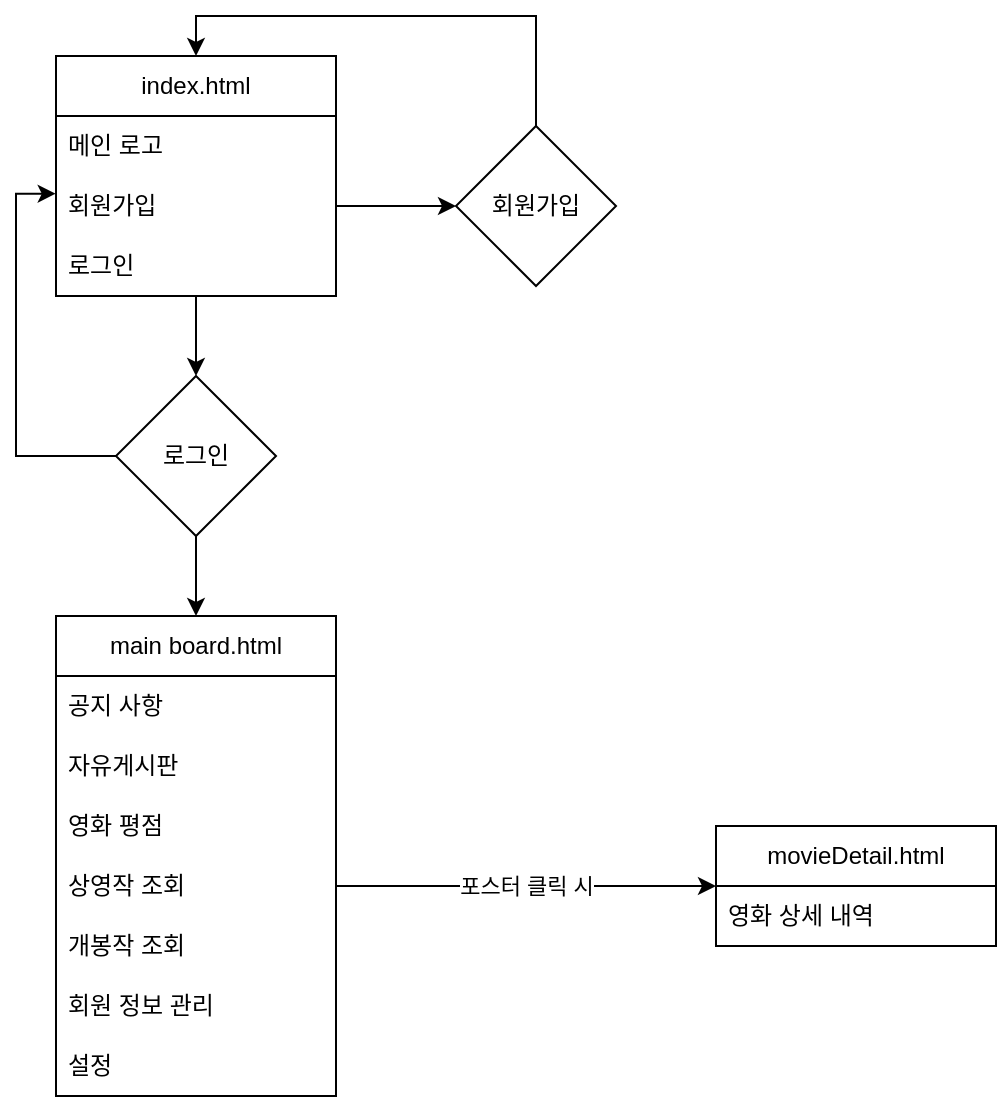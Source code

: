 <mxfile version="21.3.8" type="device">
  <diagram id="C5RBs43oDa-KdzZeNtuy" name="Page-1">
    <mxGraphModel dx="1018" dy="758" grid="1" gridSize="10" guides="1" tooltips="1" connect="1" arrows="1" fold="1" page="1" pageScale="1" pageWidth="827" pageHeight="1169" math="0" shadow="0">
      <root>
        <mxCell id="WIyWlLk6GJQsqaUBKTNV-0" />
        <mxCell id="WIyWlLk6GJQsqaUBKTNV-1" parent="WIyWlLk6GJQsqaUBKTNV-0" />
        <mxCell id="FQYoHjJK2Yg8YHJdUalX-17" style="edgeStyle=orthogonalEdgeStyle;rounded=0;orthogonalLoop=1;jettySize=auto;html=1;entryX=0.5;entryY=0;entryDx=0;entryDy=0;" parent="WIyWlLk6GJQsqaUBKTNV-1" source="FQYoHjJK2Yg8YHJdUalX-6" target="FQYoHjJK2Yg8YHJdUalX-18" edge="1">
          <mxGeometry relative="1" as="geometry">
            <mxPoint x="170" y="190" as="targetPoint" />
            <Array as="points" />
          </mxGeometry>
        </mxCell>
        <mxCell id="FQYoHjJK2Yg8YHJdUalX-6" value="index.html" style="swimlane;fontStyle=0;childLayout=stackLayout;horizontal=1;startSize=30;horizontalStack=0;resizeParent=1;resizeParentMax=0;resizeLast=0;collapsible=1;marginBottom=0;whiteSpace=wrap;html=1;" parent="WIyWlLk6GJQsqaUBKTNV-1" vertex="1">
          <mxGeometry x="40" y="40" width="140" height="120" as="geometry" />
        </mxCell>
        <mxCell id="FQYoHjJK2Yg8YHJdUalX-7" value="메인 로고" style="text;strokeColor=none;fillColor=none;align=left;verticalAlign=middle;spacingLeft=4;spacingRight=4;overflow=hidden;points=[[0,0.5],[1,0.5]];portConstraint=eastwest;rotatable=0;whiteSpace=wrap;html=1;" parent="FQYoHjJK2Yg8YHJdUalX-6" vertex="1">
          <mxGeometry y="30" width="140" height="30" as="geometry" />
        </mxCell>
        <mxCell id="FQYoHjJK2Yg8YHJdUalX-8" value="회원가입" style="text;strokeColor=none;fillColor=none;align=left;verticalAlign=middle;spacingLeft=4;spacingRight=4;overflow=hidden;points=[[0,0.5],[1,0.5]];portConstraint=eastwest;rotatable=0;whiteSpace=wrap;html=1;" parent="FQYoHjJK2Yg8YHJdUalX-6" vertex="1">
          <mxGeometry y="60" width="140" height="30" as="geometry" />
        </mxCell>
        <mxCell id="FQYoHjJK2Yg8YHJdUalX-9" value="로그인" style="text;strokeColor=none;fillColor=none;align=left;verticalAlign=middle;spacingLeft=4;spacingRight=4;overflow=hidden;points=[[0,0.5],[1,0.5]];portConstraint=eastwest;rotatable=0;whiteSpace=wrap;html=1;" parent="FQYoHjJK2Yg8YHJdUalX-6" vertex="1">
          <mxGeometry y="90" width="140" height="30" as="geometry" />
        </mxCell>
        <mxCell id="FQYoHjJK2Yg8YHJdUalX-10" value="main board.html" style="swimlane;fontStyle=0;childLayout=stackLayout;horizontal=1;startSize=30;horizontalStack=0;resizeParent=1;resizeParentMax=0;resizeLast=0;collapsible=1;marginBottom=0;whiteSpace=wrap;html=1;" parent="WIyWlLk6GJQsqaUBKTNV-1" vertex="1">
          <mxGeometry x="40" y="320" width="140" height="240" as="geometry" />
        </mxCell>
        <mxCell id="FQYoHjJK2Yg8YHJdUalX-11" value="공지 사항" style="text;strokeColor=none;fillColor=none;align=left;verticalAlign=middle;spacingLeft=4;spacingRight=4;overflow=hidden;points=[[0,0.5],[1,0.5]];portConstraint=eastwest;rotatable=0;whiteSpace=wrap;html=1;" parent="FQYoHjJK2Yg8YHJdUalX-10" vertex="1">
          <mxGeometry y="30" width="140" height="30" as="geometry" />
        </mxCell>
        <mxCell id="FQYoHjJK2Yg8YHJdUalX-12" value="자유게시판" style="text;strokeColor=none;fillColor=none;align=left;verticalAlign=middle;spacingLeft=4;spacingRight=4;overflow=hidden;points=[[0,0.5],[1,0.5]];portConstraint=eastwest;rotatable=0;whiteSpace=wrap;html=1;" parent="FQYoHjJK2Yg8YHJdUalX-10" vertex="1">
          <mxGeometry y="60" width="140" height="30" as="geometry" />
        </mxCell>
        <mxCell id="FQYoHjJK2Yg8YHJdUalX-13" value="영화 평점" style="text;strokeColor=none;fillColor=none;align=left;verticalAlign=middle;spacingLeft=4;spacingRight=4;overflow=hidden;points=[[0,0.5],[1,0.5]];portConstraint=eastwest;rotatable=0;whiteSpace=wrap;html=1;" parent="FQYoHjJK2Yg8YHJdUalX-10" vertex="1">
          <mxGeometry y="90" width="140" height="30" as="geometry" />
        </mxCell>
        <mxCell id="FQYoHjJK2Yg8YHJdUalX-25" value="상영작 조회" style="text;strokeColor=none;fillColor=none;align=left;verticalAlign=middle;spacingLeft=4;spacingRight=4;overflow=hidden;points=[[0,0.5],[1,0.5]];portConstraint=eastwest;rotatable=0;whiteSpace=wrap;html=1;" parent="FQYoHjJK2Yg8YHJdUalX-10" vertex="1">
          <mxGeometry y="120" width="140" height="30" as="geometry" />
        </mxCell>
        <mxCell id="FQYoHjJK2Yg8YHJdUalX-26" value="개봉작 조회" style="text;strokeColor=none;fillColor=none;align=left;verticalAlign=middle;spacingLeft=4;spacingRight=4;overflow=hidden;points=[[0,0.5],[1,0.5]];portConstraint=eastwest;rotatable=0;whiteSpace=wrap;html=1;" parent="FQYoHjJK2Yg8YHJdUalX-10" vertex="1">
          <mxGeometry y="150" width="140" height="30" as="geometry" />
        </mxCell>
        <mxCell id="FQYoHjJK2Yg8YHJdUalX-27" value="회원 정보 관리" style="text;strokeColor=none;fillColor=none;align=left;verticalAlign=middle;spacingLeft=4;spacingRight=4;overflow=hidden;points=[[0,0.5],[1,0.5]];portConstraint=eastwest;rotatable=0;whiteSpace=wrap;html=1;" parent="FQYoHjJK2Yg8YHJdUalX-10" vertex="1">
          <mxGeometry y="180" width="140" height="30" as="geometry" />
        </mxCell>
        <mxCell id="FQYoHjJK2Yg8YHJdUalX-28" value="설정" style="text;strokeColor=none;fillColor=none;align=left;verticalAlign=middle;spacingLeft=4;spacingRight=4;overflow=hidden;points=[[0,0.5],[1,0.5]];portConstraint=eastwest;rotatable=0;whiteSpace=wrap;html=1;" parent="FQYoHjJK2Yg8YHJdUalX-10" vertex="1">
          <mxGeometry y="210" width="140" height="30" as="geometry" />
        </mxCell>
        <mxCell id="FQYoHjJK2Yg8YHJdUalX-19" style="edgeStyle=orthogonalEdgeStyle;rounded=0;orthogonalLoop=1;jettySize=auto;html=1;entryX=0.5;entryY=0;entryDx=0;entryDy=0;" parent="WIyWlLk6GJQsqaUBKTNV-1" source="FQYoHjJK2Yg8YHJdUalX-18" target="FQYoHjJK2Yg8YHJdUalX-10" edge="1">
          <mxGeometry relative="1" as="geometry" />
        </mxCell>
        <mxCell id="FQYoHjJK2Yg8YHJdUalX-20" style="edgeStyle=orthogonalEdgeStyle;rounded=0;orthogonalLoop=1;jettySize=auto;html=1;entryX=-0.001;entryY=0.295;entryDx=0;entryDy=0;entryPerimeter=0;" parent="WIyWlLk6GJQsqaUBKTNV-1" source="FQYoHjJK2Yg8YHJdUalX-18" target="FQYoHjJK2Yg8YHJdUalX-8" edge="1">
          <mxGeometry relative="1" as="geometry">
            <Array as="points">
              <mxPoint x="20" y="240" />
              <mxPoint x="20" y="109" />
            </Array>
          </mxGeometry>
        </mxCell>
        <mxCell id="FQYoHjJK2Yg8YHJdUalX-18" value="로그인" style="rhombus;whiteSpace=wrap;html=1;" parent="WIyWlLk6GJQsqaUBKTNV-1" vertex="1">
          <mxGeometry x="70" y="200" width="80" height="80" as="geometry" />
        </mxCell>
        <mxCell id="FQYoHjJK2Yg8YHJdUalX-23" style="edgeStyle=orthogonalEdgeStyle;rounded=0;orthogonalLoop=1;jettySize=auto;html=1;entryX=0.5;entryY=0;entryDx=0;entryDy=0;" parent="WIyWlLk6GJQsqaUBKTNV-1" source="FQYoHjJK2Yg8YHJdUalX-21" target="FQYoHjJK2Yg8YHJdUalX-6" edge="1">
          <mxGeometry relative="1" as="geometry">
            <Array as="points">
              <mxPoint x="280" y="20" />
              <mxPoint x="110" y="20" />
            </Array>
          </mxGeometry>
        </mxCell>
        <mxCell id="FQYoHjJK2Yg8YHJdUalX-21" value="회원가입" style="rhombus;whiteSpace=wrap;html=1;" parent="WIyWlLk6GJQsqaUBKTNV-1" vertex="1">
          <mxGeometry x="240" y="75" width="80" height="80" as="geometry" />
        </mxCell>
        <mxCell id="FQYoHjJK2Yg8YHJdUalX-22" style="edgeStyle=orthogonalEdgeStyle;rounded=0;orthogonalLoop=1;jettySize=auto;html=1;entryX=0;entryY=0.5;entryDx=0;entryDy=0;" parent="WIyWlLk6GJQsqaUBKTNV-1" source="FQYoHjJK2Yg8YHJdUalX-8" target="FQYoHjJK2Yg8YHJdUalX-21" edge="1">
          <mxGeometry relative="1" as="geometry" />
        </mxCell>
        <mxCell id="SLtbbvdr1rh0QG_BFnvC-0" value="movieDetail.html" style="swimlane;fontStyle=0;childLayout=stackLayout;horizontal=1;startSize=30;horizontalStack=0;resizeParent=1;resizeParentMax=0;resizeLast=0;collapsible=1;marginBottom=0;whiteSpace=wrap;html=1;" vertex="1" parent="WIyWlLk6GJQsqaUBKTNV-1">
          <mxGeometry x="370" y="425" width="140" height="60" as="geometry" />
        </mxCell>
        <mxCell id="SLtbbvdr1rh0QG_BFnvC-1" value="영화 상세 내역" style="text;strokeColor=none;fillColor=none;align=left;verticalAlign=middle;spacingLeft=4;spacingRight=4;overflow=hidden;points=[[0,0.5],[1,0.5]];portConstraint=eastwest;rotatable=0;whiteSpace=wrap;html=1;" vertex="1" parent="SLtbbvdr1rh0QG_BFnvC-0">
          <mxGeometry y="30" width="140" height="30" as="geometry" />
        </mxCell>
        <mxCell id="SLtbbvdr1rh0QG_BFnvC-8" value="포스터 클릭 시" style="edgeStyle=orthogonalEdgeStyle;rounded=0;orthogonalLoop=1;jettySize=auto;html=1;entryX=0;entryY=0.5;entryDx=0;entryDy=0;" edge="1" parent="WIyWlLk6GJQsqaUBKTNV-1" source="FQYoHjJK2Yg8YHJdUalX-25" target="SLtbbvdr1rh0QG_BFnvC-0">
          <mxGeometry relative="1" as="geometry">
            <mxPoint x="344" y="395" as="targetPoint" />
          </mxGeometry>
        </mxCell>
      </root>
    </mxGraphModel>
  </diagram>
</mxfile>
